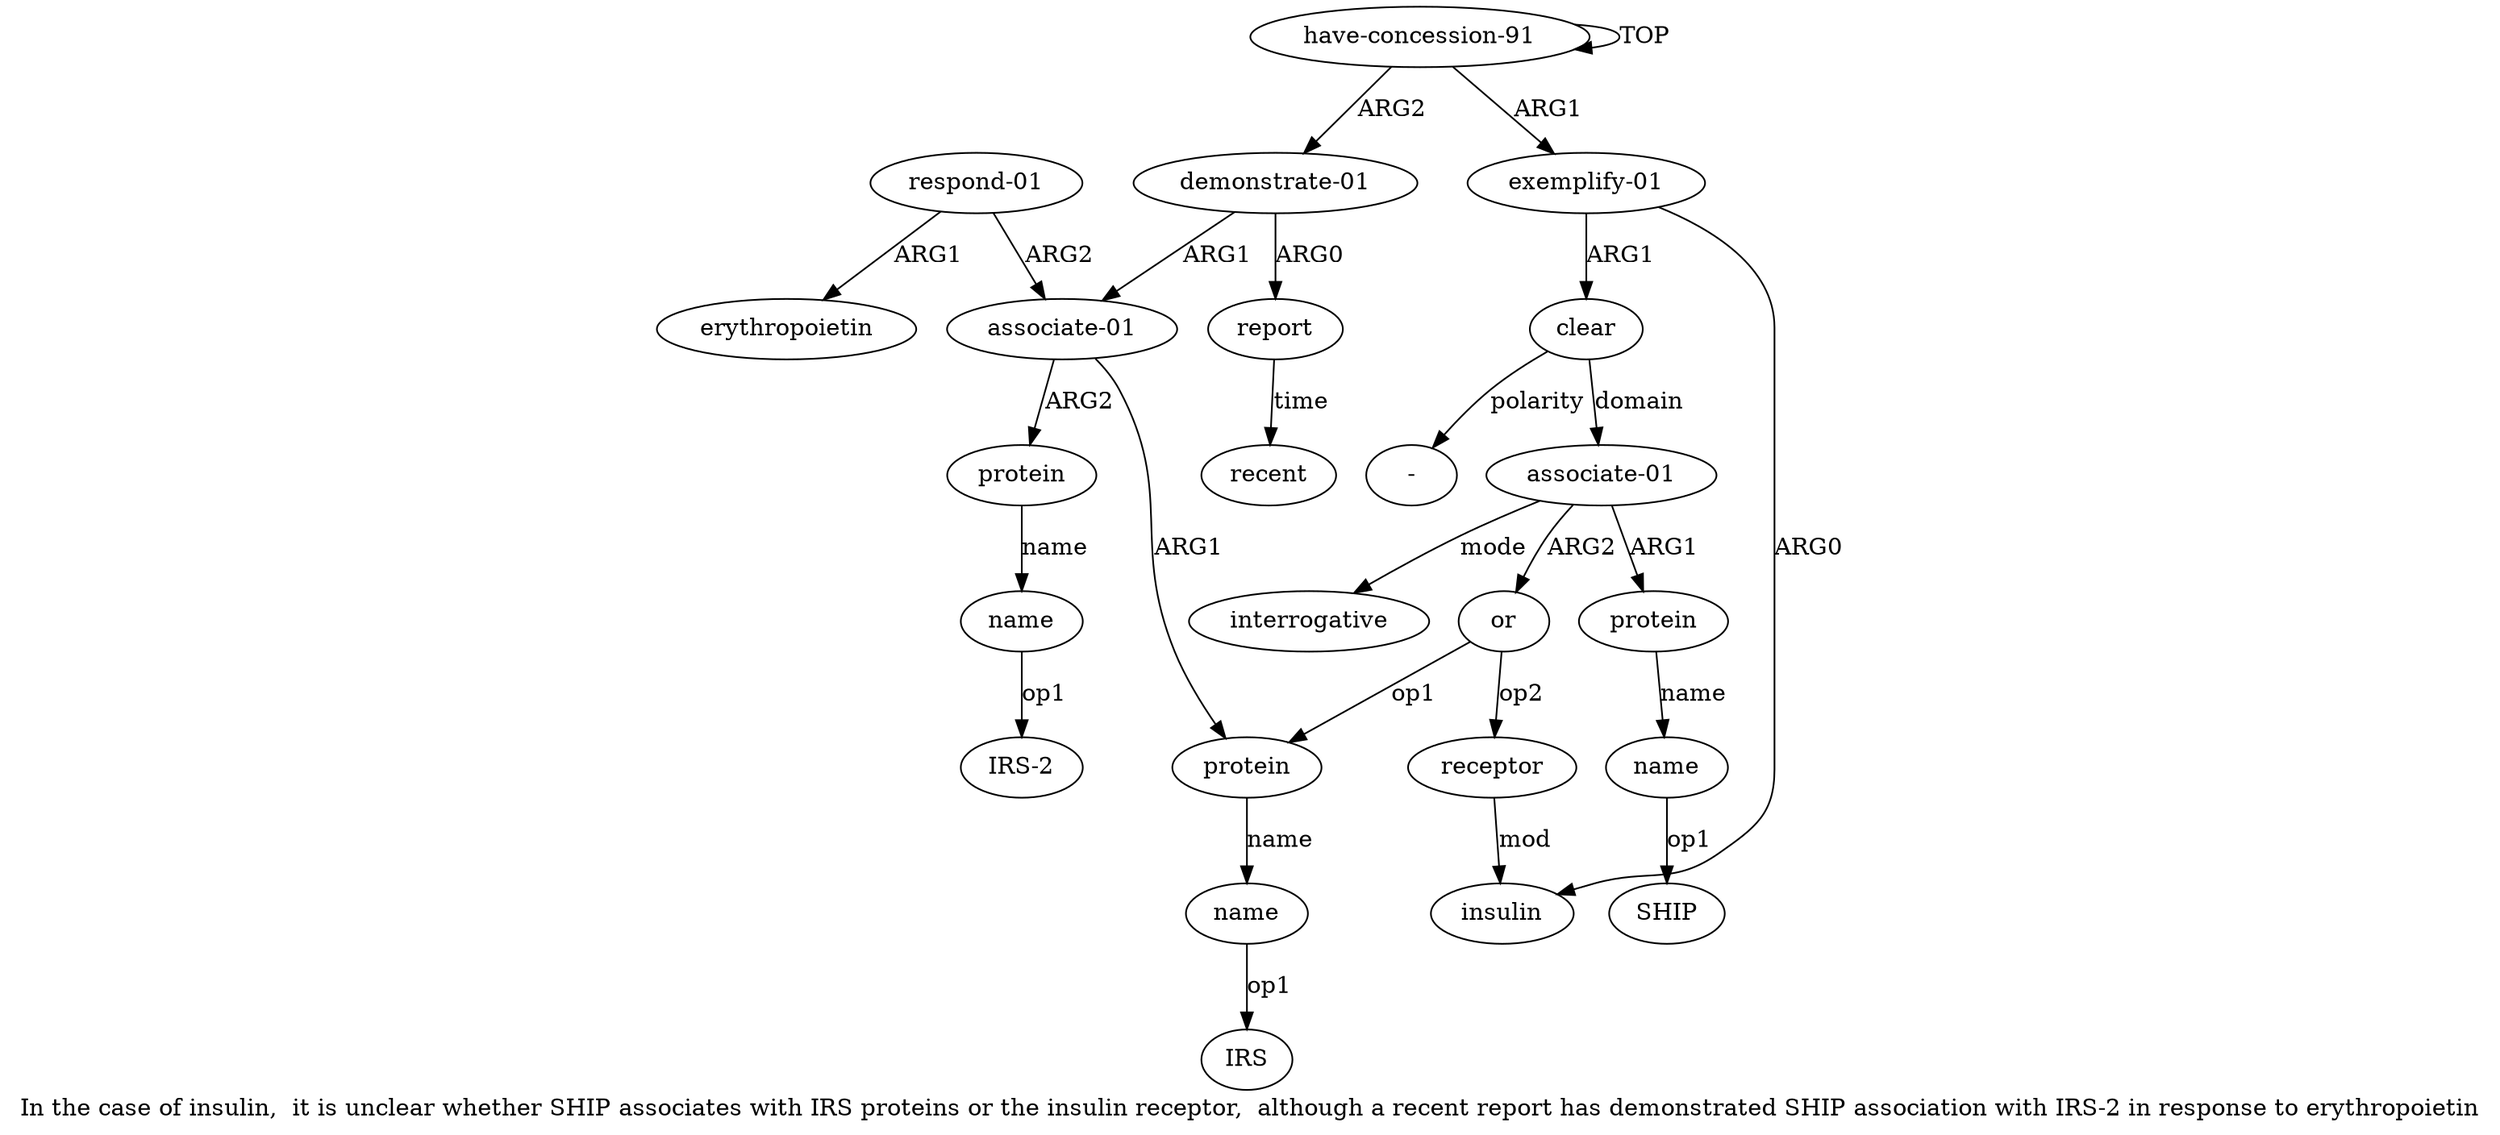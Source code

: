 digraph  {
	graph [label="In the case of insulin,  it is unclear whether SHIP associates with IRS proteins or the insulin receptor,  although a recent report \
has demonstrated SHIP association with IRS-2 in response to erythropoietin"];
	node [label="\N"];
	"a9 IRS"	 [color=black,
		gold_ind=-1,
		gold_label=IRS,
		label=IRS,
		test_ind=-1,
		test_label=IRS];
	"a3 -"	 [color=black,
		gold_ind=-1,
		gold_label="-",
		label="-",
		test_ind=-1,
		test_label="-"];
	"a16 IRS-2"	 [color=black,
		gold_ind=-1,
		gold_label="IRS-2",
		label="IRS-2",
		test_ind=-1,
		test_label="IRS-2"];
	"a6 SHIP"	 [color=black,
		gold_ind=-1,
		gold_label=SHIP,
		label=SHIP,
		test_ind=-1,
		test_label=SHIP];
	a15	 [color=black,
		gold_ind=15,
		gold_label=protein,
		label=protein,
		test_ind=15,
		test_label=protein];
	a16	 [color=black,
		gold_ind=16,
		gold_label=name,
		label=name,
		test_ind=16,
		test_label=name];
	a15 -> a16 [key=0,
	color=black,
	gold_label=name,
	label=name,
	test_label=name];
a14 [color=black,
	gold_ind=14,
	gold_label="associate-01",
	label="associate-01",
	test_ind=14,
	test_label="associate-01"];
a14 -> a15 [key=0,
color=black,
gold_label=ARG2,
label=ARG2,
test_label=ARG2];
a8 [color=black,
gold_ind=8,
gold_label=protein,
label=protein,
test_ind=8,
test_label=protein];
a14 -> a8 [key=0,
color=black,
gold_label=ARG1,
label=ARG1,
test_label=ARG1];
a17 [color=black,
gold_ind=17,
gold_label="respond-01",
label="respond-01",
test_ind=17,
test_label="respond-01"];
a17 -> a14 [key=0,
color=black,
gold_label=ARG2,
label=ARG2,
test_label=ARG2];
a18 [color=black,
gold_ind=18,
gold_label=erythropoietin,
label=erythropoietin,
test_ind=18,
test_label=erythropoietin];
a17 -> a18 [key=0,
color=black,
gold_label=ARG1,
label=ARG1,
test_label=ARG1];
a16 -> "a16 IRS-2" [key=0,
color=black,
gold_label=op1,
label=op1,
test_label=op1];
a11 [color=black,
gold_ind=11,
gold_label="demonstrate-01",
label="demonstrate-01",
test_ind=11,
test_label="demonstrate-01"];
a11 -> a14 [key=0,
color=black,
gold_label=ARG1,
label=ARG1,
test_label=ARG1];
a12 [color=black,
gold_ind=12,
gold_label=report,
label=report,
test_ind=12,
test_label=report];
a11 -> a12 [key=0,
color=black,
gold_label=ARG0,
label=ARG0,
test_label=ARG0];
a10 [color=black,
gold_ind=10,
gold_label=receptor,
label=receptor,
test_ind=10,
test_label=receptor];
a2 [color=black,
gold_ind=2,
gold_label=insulin,
label=insulin,
test_ind=2,
test_label=insulin];
a10 -> a2 [key=0,
color=black,
gold_label=mod,
label=mod,
test_label=mod];
a13 [color=black,
gold_ind=13,
gold_label=recent,
label=recent,
test_ind=13,
test_label=recent];
a12 -> a13 [key=0,
color=black,
gold_label=time,
label=time,
test_label=time];
a1 [color=black,
gold_ind=1,
gold_label="exemplify-01",
label="exemplify-01",
test_ind=1,
test_label="exemplify-01"];
a3 [color=black,
gold_ind=3,
gold_label=clear,
label=clear,
test_ind=3,
test_label=clear];
a1 -> a3 [key=0,
color=black,
gold_label=ARG1,
label=ARG1,
test_label=ARG1];
a1 -> a2 [key=0,
color=black,
gold_label=ARG0,
label=ARG0,
test_label=ARG0];
a0 [color=black,
gold_ind=0,
gold_label="have-concession-91",
label="have-concession-91",
test_ind=0,
test_label="have-concession-91"];
a0 -> a11 [key=0,
color=black,
gold_label=ARG2,
label=ARG2,
test_label=ARG2];
a0 -> a1 [key=0,
color=black,
gold_label=ARG1,
label=ARG1,
test_label=ARG1];
a0 -> a0 [key=0,
color=black,
gold_label=TOP,
label=TOP,
test_label=TOP];
a3 -> "a3 -" [key=0,
color=black,
gold_label=polarity,
label=polarity,
test_label=polarity];
a4 [color=black,
gold_ind=4,
gold_label="associate-01",
label="associate-01",
test_ind=4,
test_label="associate-01"];
a3 -> a4 [key=0,
color=black,
gold_label=domain,
label=domain,
test_label=domain];
a5 [color=black,
gold_ind=5,
gold_label=protein,
label=protein,
test_ind=5,
test_label=protein];
a6 [color=black,
gold_ind=6,
gold_label=name,
label=name,
test_ind=6,
test_label=name];
a5 -> a6 [key=0,
color=black,
gold_label=name,
label=name,
test_label=name];
a4 -> a5 [key=0,
color=black,
gold_label=ARG1,
label=ARG1,
test_label=ARG1];
a7 [color=black,
gold_ind=7,
gold_label=or,
label=or,
test_ind=7,
test_label=or];
a4 -> a7 [key=0,
color=black,
gold_label=ARG2,
label=ARG2,
test_label=ARG2];
"a4 interrogative" [color=black,
gold_ind=-1,
gold_label=interrogative,
label=interrogative,
test_ind=-1,
test_label=interrogative];
a4 -> "a4 interrogative" [key=0,
color=black,
gold_label=mode,
label=mode,
test_label=mode];
a7 -> a10 [key=0,
color=black,
gold_label=op2,
label=op2,
test_label=op2];
a7 -> a8 [key=0,
color=black,
gold_label=op1,
label=op1,
test_label=op1];
a6 -> "a6 SHIP" [key=0,
color=black,
gold_label=op1,
label=op1,
test_label=op1];
a9 [color=black,
gold_ind=9,
gold_label=name,
label=name,
test_ind=9,
test_label=name];
a9 -> "a9 IRS" [key=0,
color=black,
gold_label=op1,
label=op1,
test_label=op1];
a8 -> a9 [key=0,
color=black,
gold_label=name,
label=name,
test_label=name];
}
